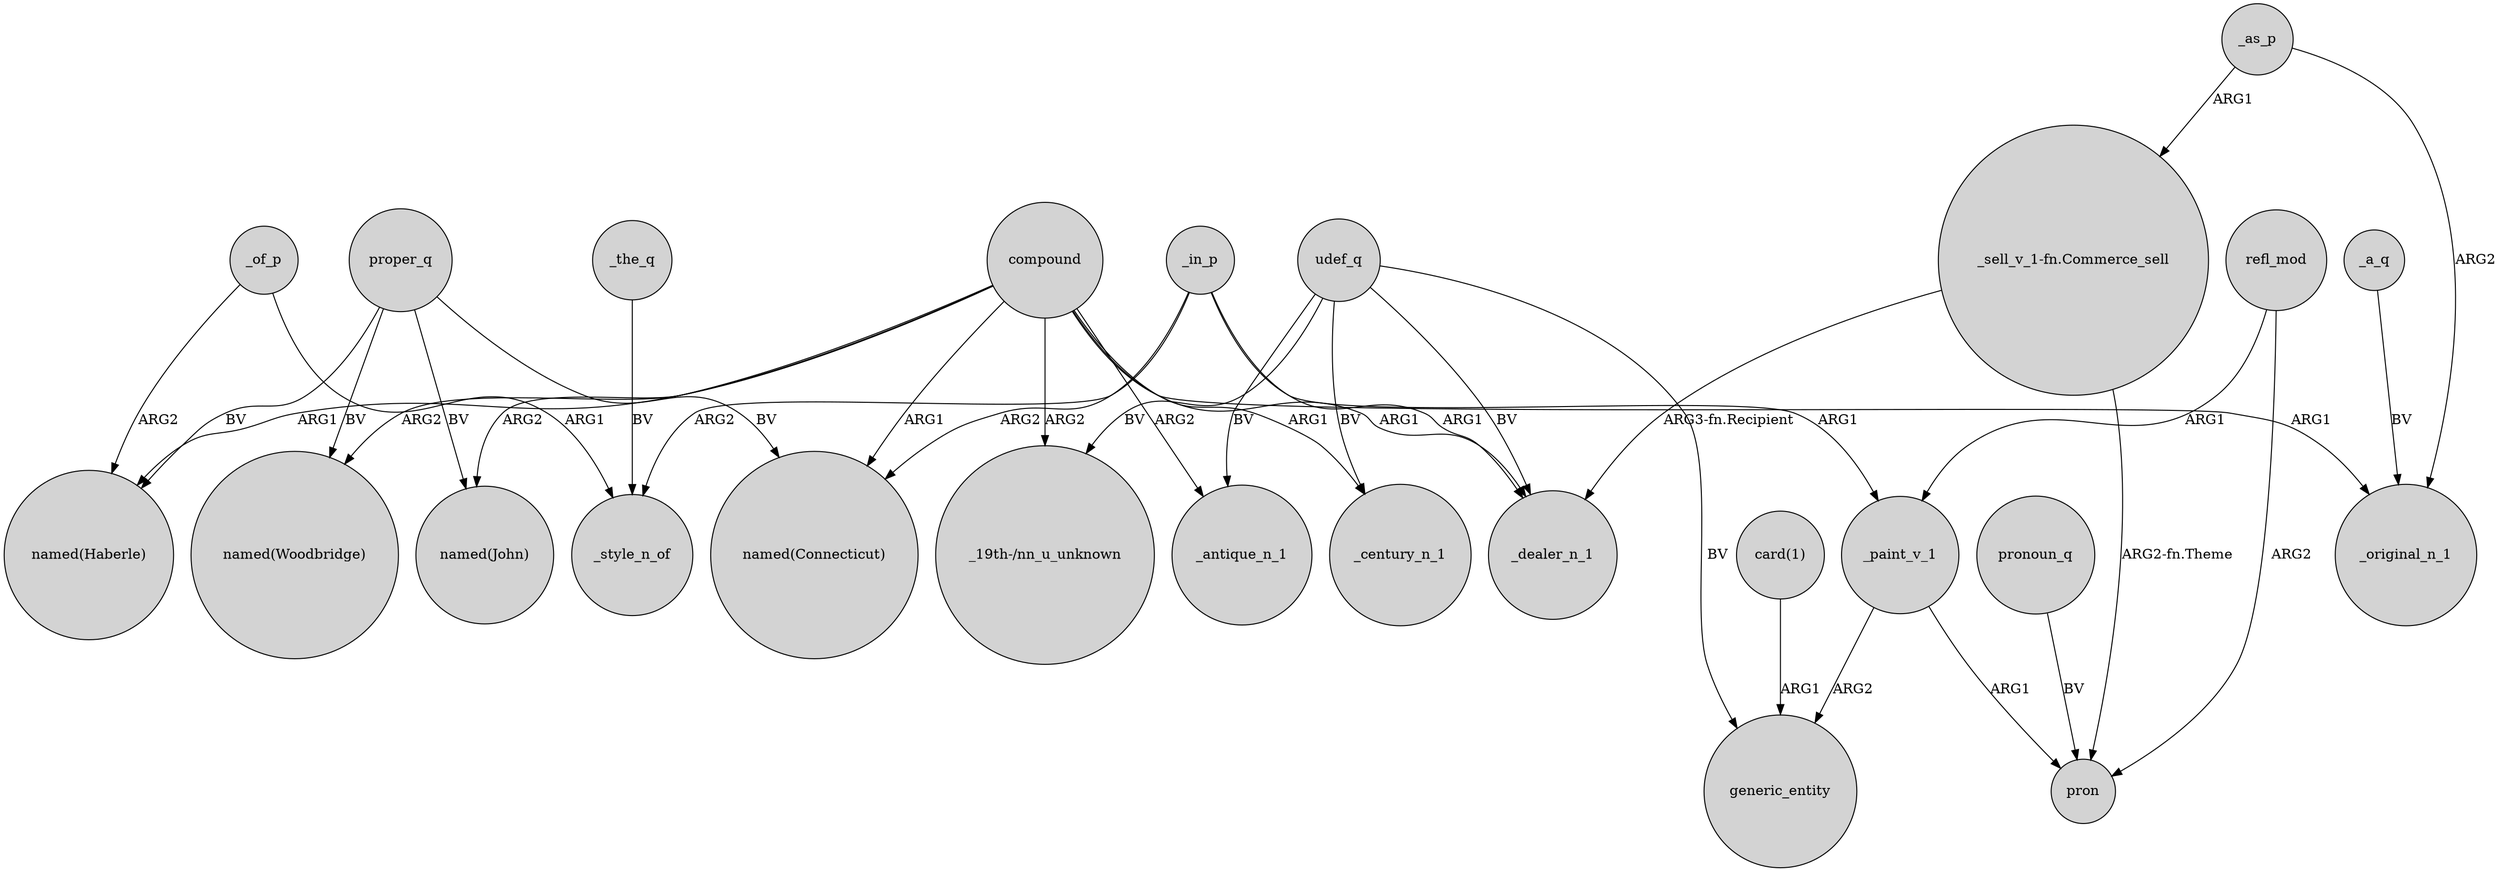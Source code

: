 digraph {
	node [shape=circle style=filled]
	compound -> "named(John)" [label=ARG2]
	compound -> _antique_n_1 [label=ARG2]
	_of_p -> _style_n_of [label=ARG1]
	compound -> "named(Woodbridge)" [label=ARG2]
	udef_q -> "_19th-/nn_u_unknown" [label=BV]
	udef_q -> generic_entity [label=BV]
	_in_p -> _paint_v_1 [label=ARG1]
	compound -> "_19th-/nn_u_unknown" [label=ARG2]
	"_sell_v_1-fn.Commerce_sell" -> _dealer_n_1 [label="ARG3-fn.Recipient"]
	compound -> _dealer_n_1 [label=ARG1]
	_of_p -> "named(Haberle)" [label=ARG2]
	proper_q -> "named(Woodbridge)" [label=BV]
	_paint_v_1 -> generic_entity [label=ARG2]
	_in_p -> _style_n_of [label=ARG2]
	_a_q -> _original_n_1 [label=BV]
	_as_p -> _original_n_1 [label=ARG2]
	compound -> _century_n_1 [label=ARG1]
	pronoun_q -> pron [label=BV]
	udef_q -> _antique_n_1 [label=BV]
	refl_mod -> pron [label=ARG2]
	"_sell_v_1-fn.Commerce_sell" -> pron [label="ARG2-fn.Theme"]
	udef_q -> _century_n_1 [label=BV]
	refl_mod -> _paint_v_1 [label=ARG1]
	_the_q -> _style_n_of [label=BV]
	compound -> "named(Haberle)" [label=ARG1]
	_in_p -> "named(Connecticut)" [label=ARG2]
	"card(1)" -> generic_entity [label=ARG1]
	_in_p -> _dealer_n_1 [label=ARG1]
	_as_p -> "_sell_v_1-fn.Commerce_sell" [label=ARG1]
	udef_q -> _dealer_n_1 [label=BV]
	proper_q -> "named(Connecticut)" [label=BV]
	proper_q -> "named(John)" [label=BV]
	compound -> _original_n_1 [label=ARG1]
	_paint_v_1 -> pron [label=ARG1]
	proper_q -> "named(Haberle)" [label=BV]
	compound -> "named(Connecticut)" [label=ARG1]
}
